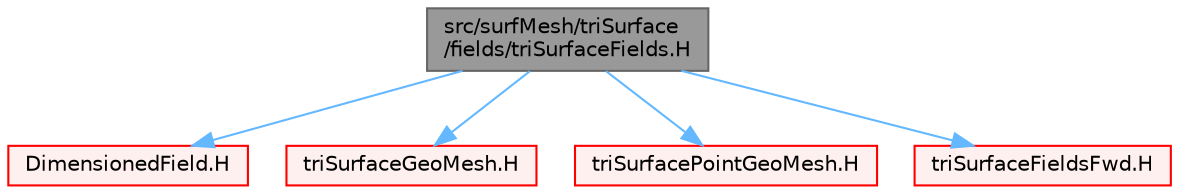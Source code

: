 digraph "src/surfMesh/triSurface/fields/triSurfaceFields.H"
{
 // LATEX_PDF_SIZE
  bgcolor="transparent";
  edge [fontname=Helvetica,fontsize=10,labelfontname=Helvetica,labelfontsize=10];
  node [fontname=Helvetica,fontsize=10,shape=box,height=0.2,width=0.4];
  Node1 [id="Node000001",label="src/surfMesh/triSurface\l/fields/triSurfaceFields.H",height=0.2,width=0.4,color="gray40", fillcolor="grey60", style="filled", fontcolor="black",tooltip="Fields for triSurface."];
  Node1 -> Node2 [id="edge1_Node000001_Node000002",color="steelblue1",style="solid",tooltip=" "];
  Node2 [id="Node000002",label="DimensionedField.H",height=0.2,width=0.4,color="red", fillcolor="#FFF0F0", style="filled",URL="$DimensionedField_8H.html",tooltip=" "];
  Node1 -> Node210 [id="edge2_Node000001_Node000210",color="steelblue1",style="solid",tooltip=" "];
  Node210 [id="Node000210",label="triSurfaceGeoMesh.H",height=0.2,width=0.4,color="red", fillcolor="#FFF0F0", style="filled",URL="$triSurfaceGeoMesh_8H.html",tooltip=" "];
  Node1 -> Node296 [id="edge3_Node000001_Node000296",color="steelblue1",style="solid",tooltip=" "];
  Node296 [id="Node000296",label="triSurfacePointGeoMesh.H",height=0.2,width=0.4,color="red", fillcolor="#FFF0F0", style="filled",URL="$triSurfacePointGeoMesh_8H.html",tooltip=" "];
  Node1 -> Node297 [id="edge4_Node000001_Node000297",color="steelblue1",style="solid",tooltip=" "];
  Node297 [id="Node000297",label="triSurfaceFieldsFwd.H",height=0.2,width=0.4,color="red", fillcolor="#FFF0F0", style="filled",URL="$triSurfaceFieldsFwd_8H.html",tooltip=" "];
}

